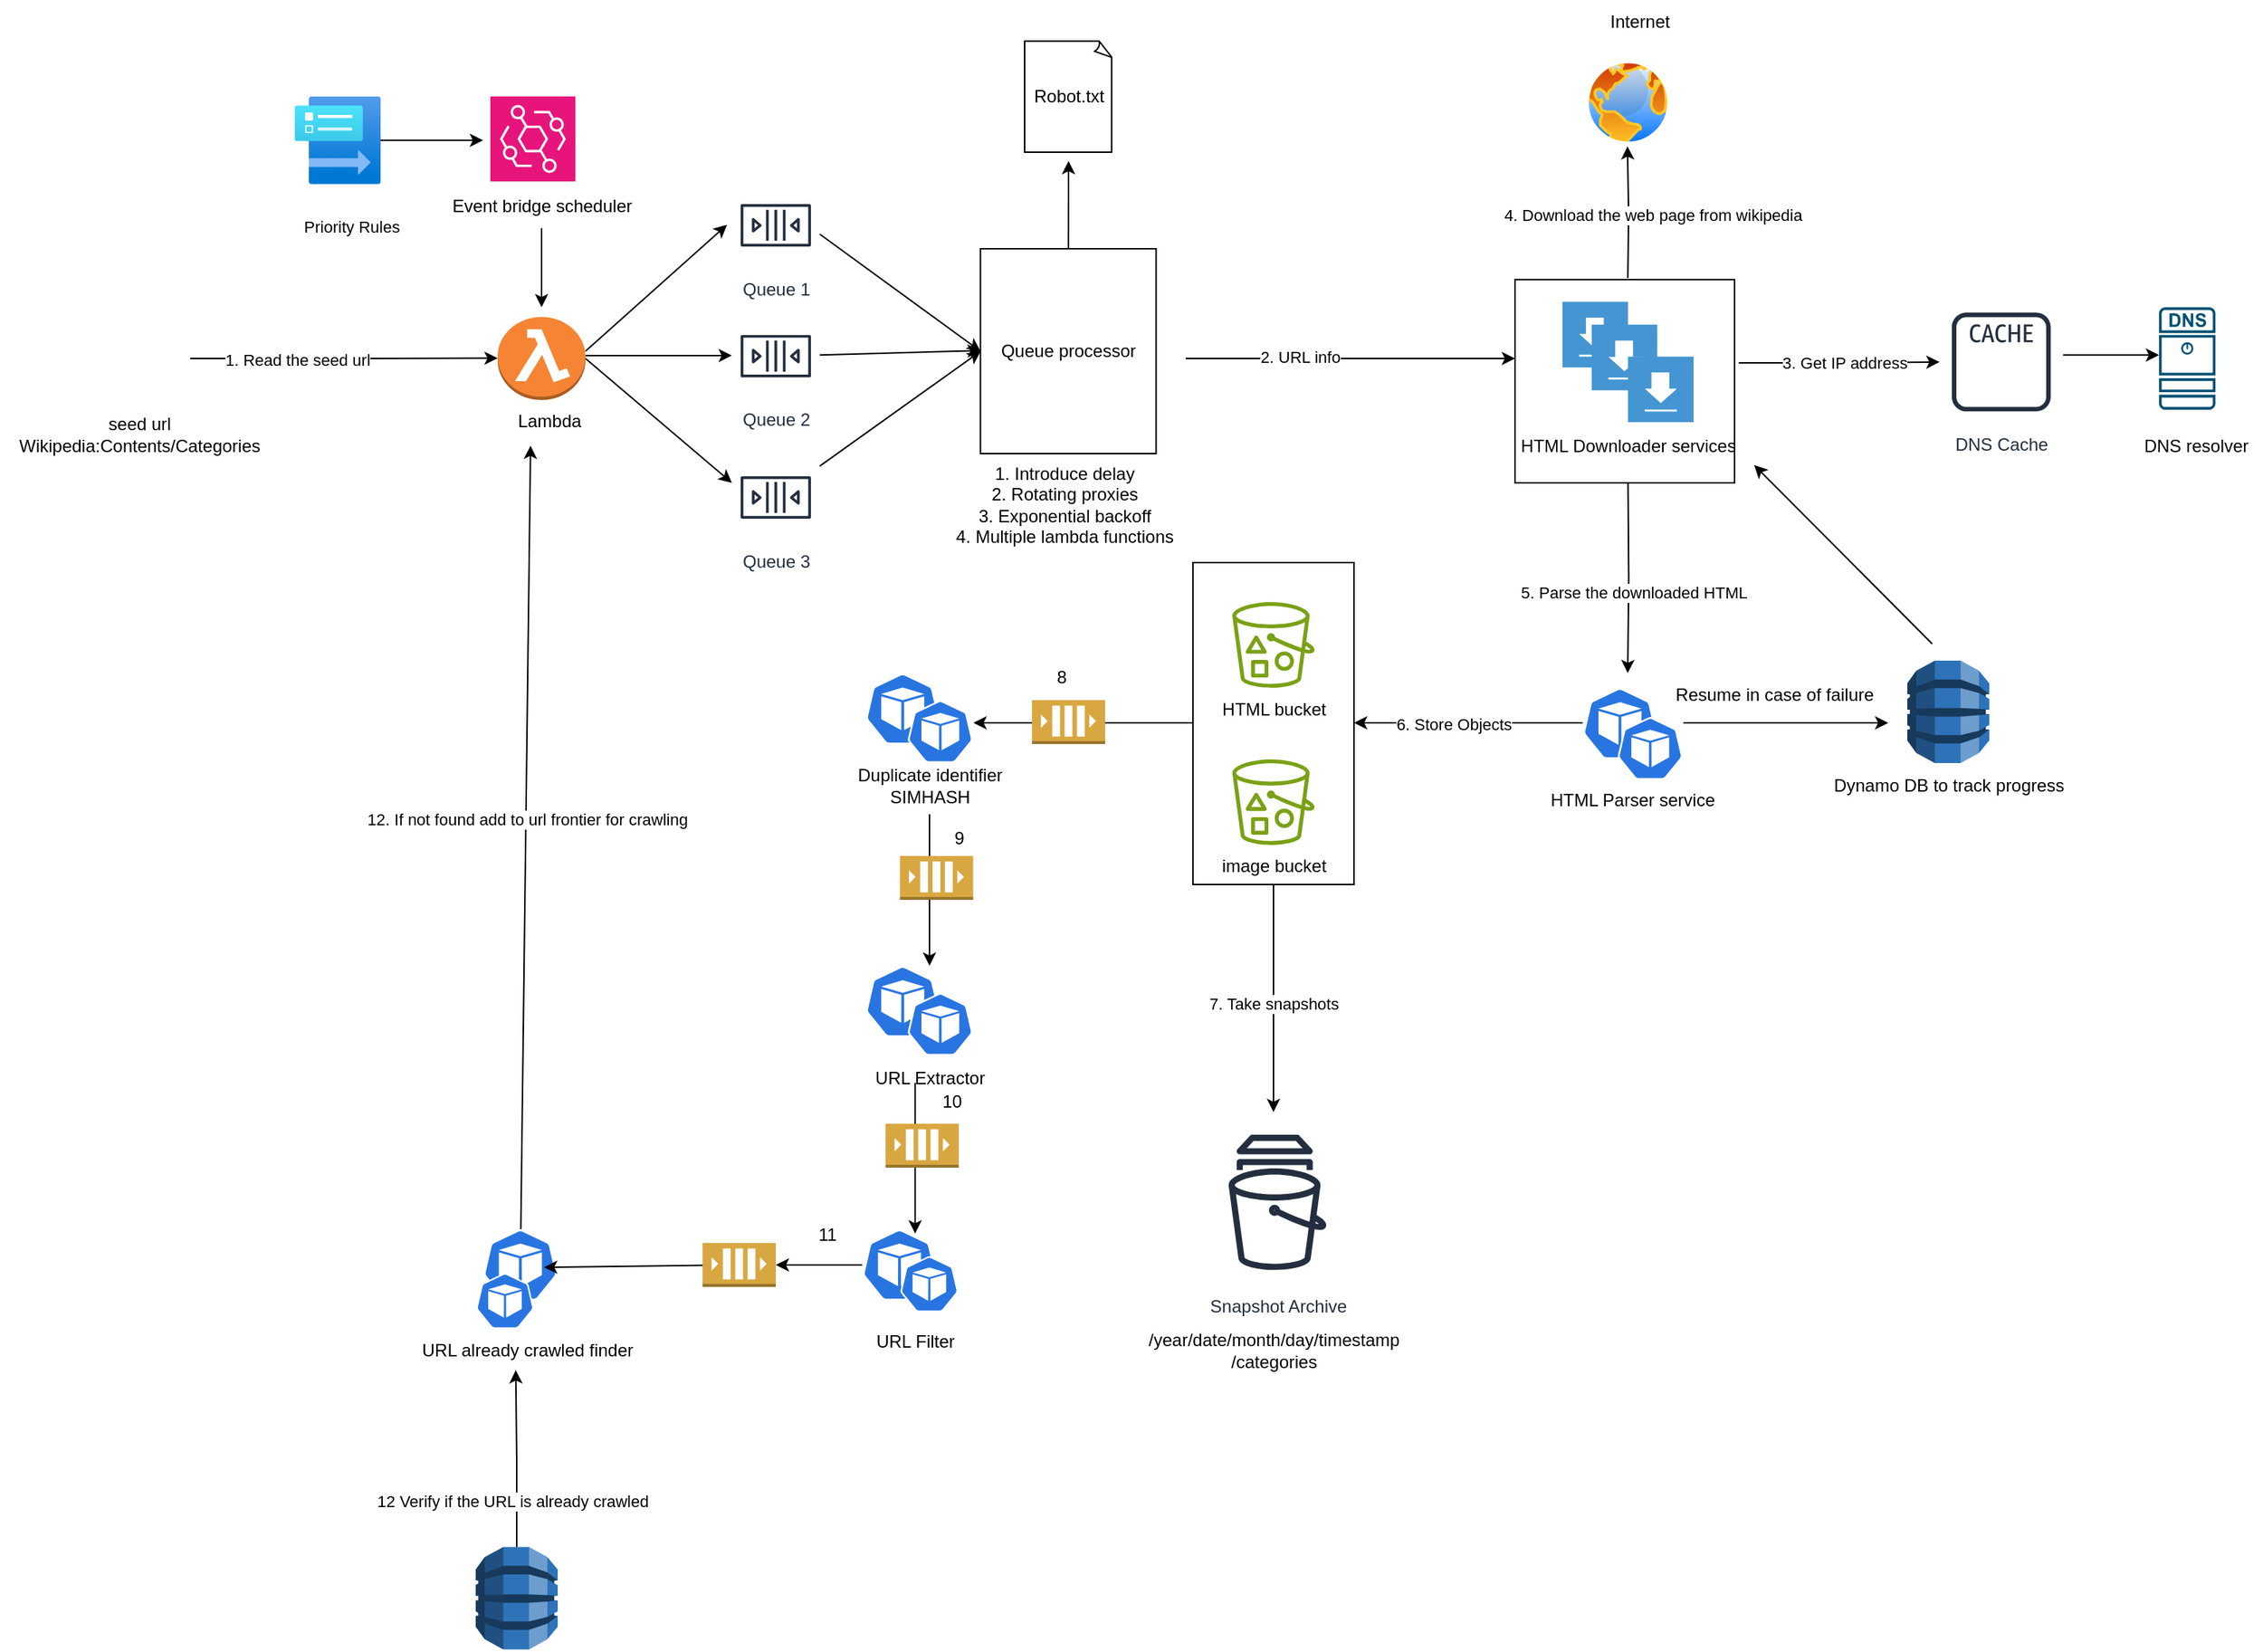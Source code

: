 <mxfile version="24.6.1" type="github">
  <diagram name="Page-1" id="T6FG5JUvPaCqkUUWs33g">
    <mxGraphModel dx="2555" dy="2103" grid="1" gridSize="10" guides="1" tooltips="1" connect="1" arrows="1" fold="1" page="1" pageScale="1" pageWidth="827" pageHeight="1169" math="0" shadow="0">
      <root>
        <mxCell id="0" />
        <mxCell id="1" parent="0" />
        <mxCell id="AsswK9h2NQhdAezXCvUA-1" style="edgeStyle=orthogonalEdgeStyle;rounded=0;orthogonalLoop=1;jettySize=auto;html=1;exitX=1;exitY=0.5;exitDx=0;exitDy=0;entryX=-0.042;entryY=0.4;entryDx=0;entryDy=0;entryPerimeter=0;" edge="1" parent="1" source="u7bU3b1OENKQPTIL70ho-2">
          <mxGeometry relative="1" as="geometry">
            <mxPoint x="130.0" y="234.8" as="targetPoint" />
          </mxGeometry>
        </mxCell>
        <mxCell id="AsswK9h2NQhdAezXCvUA-8" value="1. Read the seed url" style="edgeLabel;html=1;align=center;verticalAlign=middle;resizable=0;points=[];" vertex="1" connectable="0" parent="AsswK9h2NQhdAezXCvUA-1">
          <mxGeometry x="-0.158" relative="1" as="geometry">
            <mxPoint x="-16" y="1" as="offset" />
          </mxGeometry>
        </mxCell>
        <mxCell id="u7bU3b1OENKQPTIL70ho-2" value="" style="shape=image;html=1;verticalAlign=top;verticalLabelPosition=bottom;labelBackgroundColor=#ffffff;imageAspect=0;aspect=fixed;image=https://cdn1.iconfinder.com/data/icons/KDE_Crystal_Diamond_2.5_Classical_Mod/128x128/mimetypes/html.png" parent="1" vertex="1">
          <mxGeometry x="-150" y="200" width="70" height="70" as="geometry" />
        </mxCell>
        <mxCell id="u7bU3b1OENKQPTIL70ho-3" value="seed url&lt;div&gt;&lt;span style=&quot;background-color: initial;&quot;&gt;Wikipedia:Contents/Categories&lt;/span&gt;&lt;/div&gt;" style="text;html=1;align=center;verticalAlign=middle;resizable=0;points=[];autosize=1;strokeColor=none;fillColor=none;" parent="1" vertex="1">
          <mxGeometry x="-210" y="267" width="190" height="40" as="geometry" />
        </mxCell>
        <mxCell id="AsswK9h2NQhdAezXCvUA-2" style="edgeStyle=orthogonalEdgeStyle;rounded=0;orthogonalLoop=1;jettySize=auto;html=1;" edge="1" parent="1">
          <mxGeometry relative="1" as="geometry">
            <mxPoint x="825" y="235" as="targetPoint" />
            <mxPoint x="600" y="235" as="sourcePoint" />
          </mxGeometry>
        </mxCell>
        <mxCell id="AsswK9h2NQhdAezXCvUA-9" value="2. URL info" style="edgeLabel;html=1;align=center;verticalAlign=middle;resizable=0;points=[];" vertex="1" connectable="0" parent="AsswK9h2NQhdAezXCvUA-2">
          <mxGeometry x="-0.309" y="1" relative="1" as="geometry">
            <mxPoint as="offset" />
          </mxGeometry>
        </mxCell>
        <mxCell id="AsswK9h2NQhdAezXCvUA-7" style="edgeStyle=orthogonalEdgeStyle;rounded=0;orthogonalLoop=1;jettySize=auto;html=1;" edge="1" parent="1">
          <mxGeometry relative="1" as="geometry">
            <mxPoint x="901.83" y="90" as="targetPoint" />
            <mxPoint x="902.09" y="180" as="sourcePoint" />
          </mxGeometry>
        </mxCell>
        <mxCell id="AsswK9h2NQhdAezXCvUA-15" value="4. Download the web page from wikipedia" style="edgeLabel;html=1;align=center;verticalAlign=middle;resizable=0;points=[];" vertex="1" connectable="0" parent="AsswK9h2NQhdAezXCvUA-7">
          <mxGeometry x="-0.042" y="1" relative="1" as="geometry">
            <mxPoint x="17" as="offset" />
          </mxGeometry>
        </mxCell>
        <mxCell id="u7bU3b1OENKQPTIL70ho-10" value="" style="shadow=0;dashed=0;html=1;strokeColor=none;fillColor=#4495D1;labelPosition=center;verticalLabelPosition=bottom;verticalAlign=top;align=center;outlineConnect=0;shape=mxgraph.veeam.2d.download;" parent="1" vertex="1">
          <mxGeometry x="857.4" y="196.3" width="44.8" height="44.8" as="geometry" />
        </mxCell>
        <mxCell id="u7bU3b1OENKQPTIL70ho-13" value="" style="shadow=0;dashed=0;html=1;strokeColor=none;fillColor=#4495D1;labelPosition=center;verticalLabelPosition=bottom;verticalAlign=top;align=center;outlineConnect=0;shape=mxgraph.veeam.2d.download;" parent="1" vertex="1">
          <mxGeometry x="877.4" y="211.9" width="44.8" height="44.8" as="geometry" />
        </mxCell>
        <mxCell id="u7bU3b1OENKQPTIL70ho-14" value="" style="shadow=0;dashed=0;html=1;strokeColor=none;fillColor=#4495D1;labelPosition=center;verticalLabelPosition=bottom;verticalAlign=top;align=center;outlineConnect=0;shape=mxgraph.veeam.2d.download;" parent="1" vertex="1">
          <mxGeometry x="902.2" y="233.7" width="44.8" height="44.8" as="geometry" />
        </mxCell>
        <mxCell id="u7bU3b1OENKQPTIL70ho-15" value="" style="image;aspect=fixed;perimeter=ellipsePerimeter;html=1;align=center;shadow=0;dashed=0;spacingTop=3;image=img/lib/active_directory/internet_globe.svg;" parent="1" vertex="1">
          <mxGeometry x="872.2" y="30" width="60" height="60" as="geometry" />
        </mxCell>
        <mxCell id="u7bU3b1OENKQPTIL70ho-16" value="Internet" style="text;html=1;align=center;verticalAlign=middle;resizable=0;points=[];autosize=1;strokeColor=none;fillColor=none;" parent="1" vertex="1">
          <mxGeometry x="879.8" y="-10" width="60" height="30" as="geometry" />
        </mxCell>
        <mxCell id="AsswK9h2NQhdAezXCvUA-26" style="edgeStyle=orthogonalEdgeStyle;rounded=0;orthogonalLoop=1;jettySize=auto;html=1;" edge="1" parent="1">
          <mxGeometry relative="1" as="geometry">
            <mxPoint x="902" y="450" as="targetPoint" />
            <mxPoint x="902.2" y="320.0" as="sourcePoint" />
          </mxGeometry>
        </mxCell>
        <mxCell id="AsswK9h2NQhdAezXCvUA-27" value="5. Parse the downloaded HTML" style="edgeLabel;html=1;align=center;verticalAlign=middle;resizable=0;points=[];" vertex="1" connectable="0" parent="AsswK9h2NQhdAezXCvUA-26">
          <mxGeometry x="0.03" relative="1" as="geometry">
            <mxPoint x="3" y="8" as="offset" />
          </mxGeometry>
        </mxCell>
        <mxCell id="u7bU3b1OENKQPTIL70ho-17" value="HTML Downloader services" style="text;html=1;align=center;verticalAlign=middle;resizable=0;points=[];autosize=1;strokeColor=none;fillColor=none;" parent="1" vertex="1">
          <mxGeometry x="817.2" y="279.6" width="170" height="30" as="geometry" />
        </mxCell>
        <mxCell id="u7bU3b1OENKQPTIL70ho-19" value="DNS resolver" style="text;html=1;align=center;verticalAlign=middle;resizable=0;points=[];autosize=1;strokeColor=none;fillColor=none;" parent="1" vertex="1">
          <mxGeometry x="1245" y="279.6" width="90" height="30" as="geometry" />
        </mxCell>
        <mxCell id="AsswK9h2NQhdAezXCvUA-12" value="" style="rounded=0;orthogonalLoop=1;jettySize=auto;html=1;" edge="1" parent="1">
          <mxGeometry relative="1" as="geometry">
            <mxPoint x="1185" y="232.6" as="sourcePoint" />
            <mxPoint x="1265" y="232.629" as="targetPoint" />
          </mxGeometry>
        </mxCell>
        <mxCell id="AsswK9h2NQhdAezXCvUA-3" value="" style="sketch=0;points=[[0.015,0.015,0],[0.985,0.015,0],[0.985,0.985,0],[0.015,0.985,0],[0.25,0,0],[0.5,0,0],[0.75,0,0],[1,0.25,0],[1,0.5,0],[1,0.75,0],[0.75,1,0],[0.5,1,0],[0.25,1,0],[0,0.75,0],[0,0.5,0],[0,0.25,0]];verticalLabelPosition=bottom;html=1;verticalAlign=top;aspect=fixed;align=center;pointerEvents=1;shape=mxgraph.cisco19.dns_server;fillColor=#005073;strokeColor=none;" vertex="1" parent="1">
          <mxGeometry x="1265" y="200" width="38.5" height="70" as="geometry" />
        </mxCell>
        <mxCell id="AsswK9h2NQhdAezXCvUA-4" value="DNS Cache" style="sketch=0;outlineConnect=0;fontColor=#232F3E;gradientColor=none;strokeColor=#232F3E;fillColor=#ffffff;dashed=0;verticalLabelPosition=bottom;verticalAlign=top;align=center;html=1;fontSize=12;fontStyle=0;aspect=fixed;shape=mxgraph.aws4.resourceIcon;resIcon=mxgraph.aws4.cache_node;" vertex="1" parent="1">
          <mxGeometry x="1115" y="195.2" width="84.4" height="84.4" as="geometry" />
        </mxCell>
        <mxCell id="AsswK9h2NQhdAezXCvUA-11" style="edgeStyle=orthogonalEdgeStyle;rounded=0;orthogonalLoop=1;jettySize=auto;html=1;exitX=1.019;exitY=0.41;exitDx=0;exitDy=0;exitPerimeter=0;" edge="1" parent="1" source="AsswK9h2NQhdAezXCvUA-28" target="AsswK9h2NQhdAezXCvUA-4">
          <mxGeometry relative="1" as="geometry">
            <mxPoint x="985" y="237" as="sourcePoint" />
            <mxPoint x="1085" y="237" as="targetPoint" />
          </mxGeometry>
        </mxCell>
        <mxCell id="AsswK9h2NQhdAezXCvUA-24" value="3. Get IP address" style="edgeLabel;html=1;align=center;verticalAlign=middle;resizable=0;points=[];" vertex="1" connectable="0" parent="AsswK9h2NQhdAezXCvUA-11">
          <mxGeometry x="-0.294" y="-1" relative="1" as="geometry">
            <mxPoint x="23" y="-1" as="offset" />
          </mxGeometry>
        </mxCell>
        <mxCell id="AsswK9h2NQhdAezXCvUA-38" style="edgeStyle=orthogonalEdgeStyle;rounded=0;orthogonalLoop=1;jettySize=auto;html=1;" edge="1" parent="1" source="AsswK9h2NQhdAezXCvUA-16">
          <mxGeometry relative="1" as="geometry">
            <mxPoint x="715" y="484" as="targetPoint" />
          </mxGeometry>
        </mxCell>
        <mxCell id="AsswK9h2NQhdAezXCvUA-39" value="6. Store Objects" style="edgeLabel;html=1;align=center;verticalAlign=middle;resizable=0;points=[];" vertex="1" connectable="0" parent="AsswK9h2NQhdAezXCvUA-38">
          <mxGeometry x="0.131" y="1" relative="1" as="geometry">
            <mxPoint as="offset" />
          </mxGeometry>
        </mxCell>
        <mxCell id="AsswK9h2NQhdAezXCvUA-16" value="" style="aspect=fixed;sketch=0;html=1;dashed=0;whitespace=wrap;verticalLabelPosition=bottom;verticalAlign=top;fillColor=#2875E2;strokeColor=#ffffff;points=[[0.005,0.63,0],[0.1,0.2,0],[0.9,0.2,0],[0.5,0,0],[0.995,0.63,0],[0.72,0.99,0],[0.5,1,0],[0.28,0.99,0]];shape=mxgraph.kubernetes.icon2;prIcon=pod" vertex="1" parent="1">
          <mxGeometry x="871.2" y="460" width="51" height="48.96" as="geometry" />
        </mxCell>
        <mxCell id="AsswK9h2NQhdAezXCvUA-17" value="HTML Parser service" style="text;html=1;align=center;verticalAlign=middle;resizable=0;points=[];autosize=1;strokeColor=none;fillColor=none;" vertex="1" parent="1">
          <mxGeometry x="835.0" y="521.51" width="140" height="30" as="geometry" />
        </mxCell>
        <mxCell id="AsswK9h2NQhdAezXCvUA-23" value="" style="aspect=fixed;sketch=0;html=1;dashed=0;whitespace=wrap;verticalLabelPosition=bottom;verticalAlign=top;fillColor=#2875E2;strokeColor=#ffffff;points=[[0.005,0.63,0],[0.1,0.2,0],[0.9,0.2,0],[0.5,0,0],[0.995,0.63,0],[0.72,0.99,0],[0.5,1,0],[0.28,0.99,0]];shape=mxgraph.kubernetes.icon2;prIcon=pod" vertex="1" parent="1">
          <mxGeometry x="895" y="480" width="44.8" height="43.01" as="geometry" />
        </mxCell>
        <mxCell id="AsswK9h2NQhdAezXCvUA-28" value="" style="whiteSpace=wrap;html=1;fillColor=none;" vertex="1" parent="1">
          <mxGeometry x="825" y="181.1" width="150" height="138.9" as="geometry" />
        </mxCell>
        <mxCell id="AsswK9h2NQhdAezXCvUA-36" value="" style="sketch=0;outlineConnect=0;fontColor=#232F3E;gradientColor=none;fillColor=#7AA116;strokeColor=none;dashed=0;verticalLabelPosition=bottom;verticalAlign=top;align=center;html=1;fontSize=12;fontStyle=0;aspect=fixed;pointerEvents=1;shape=mxgraph.aws4.bucket_with_objects;" vertex="1" parent="1">
          <mxGeometry x="631.88" y="401.51" width="56.24" height="58.49" as="geometry" />
        </mxCell>
        <mxCell id="AsswK9h2NQhdAezXCvUA-37" value="HTML bucket" style="text;html=1;align=center;verticalAlign=middle;resizable=0;points=[];autosize=1;strokeColor=none;fillColor=none;" vertex="1" parent="1">
          <mxGeometry x="615" y="460" width="90" height="30" as="geometry" />
        </mxCell>
        <mxCell id="AsswK9h2NQhdAezXCvUA-40" value="" style="sketch=0;outlineConnect=0;fontColor=#232F3E;gradientColor=none;fillColor=#7AA116;strokeColor=none;dashed=0;verticalLabelPosition=bottom;verticalAlign=top;align=center;html=1;fontSize=12;fontStyle=0;aspect=fixed;pointerEvents=1;shape=mxgraph.aws4.bucket_with_objects;" vertex="1" parent="1">
          <mxGeometry x="631.88" y="508.96" width="56.24" height="58.49" as="geometry" />
        </mxCell>
        <mxCell id="AsswK9h2NQhdAezXCvUA-41" value="image bucket" style="text;html=1;align=center;verticalAlign=middle;resizable=0;points=[];autosize=1;strokeColor=none;fillColor=none;" vertex="1" parent="1">
          <mxGeometry x="615" y="567.45" width="90" height="30" as="geometry" />
        </mxCell>
        <mxCell id="AsswK9h2NQhdAezXCvUA-47" style="edgeStyle=orthogonalEdgeStyle;rounded=0;orthogonalLoop=1;jettySize=auto;html=1;" edge="1" parent="1" source="AsswK9h2NQhdAezXCvUA-42">
          <mxGeometry relative="1" as="geometry">
            <mxPoint x="455" y="484" as="targetPoint" />
          </mxGeometry>
        </mxCell>
        <mxCell id="AsswK9h2NQhdAezXCvUA-113" style="edgeStyle=none;rounded=0;orthogonalLoop=1;jettySize=auto;html=1;" edge="1" parent="1" source="AsswK9h2NQhdAezXCvUA-42">
          <mxGeometry relative="1" as="geometry">
            <mxPoint x="660" y="750" as="targetPoint" />
          </mxGeometry>
        </mxCell>
        <mxCell id="AsswK9h2NQhdAezXCvUA-114" value="7. Take snapshots" style="edgeLabel;html=1;align=center;verticalAlign=middle;resizable=0;points=[];" vertex="1" connectable="0" parent="AsswK9h2NQhdAezXCvUA-113">
          <mxGeometry x="0.051" relative="1" as="geometry">
            <mxPoint as="offset" />
          </mxGeometry>
        </mxCell>
        <mxCell id="AsswK9h2NQhdAezXCvUA-42" value="" style="whiteSpace=wrap;html=1;fillColor=none;" vertex="1" parent="1">
          <mxGeometry x="605" y="374.48" width="110" height="220" as="geometry" />
        </mxCell>
        <mxCell id="AsswK9h2NQhdAezXCvUA-43" value="" style="aspect=fixed;sketch=0;html=1;dashed=0;whitespace=wrap;verticalLabelPosition=bottom;verticalAlign=top;fillColor=#2875E2;strokeColor=#ffffff;points=[[0.005,0.63,0],[0.1,0.2,0],[0.9,0.2,0],[0.5,0,0],[0.995,0.63,0],[0.72,0.99,0],[0.5,1,0],[0.28,0.99,0]];shape=mxgraph.kubernetes.icon2;prIcon=pod" vertex="1" parent="1">
          <mxGeometry x="381.2" y="450" width="51" height="48.96" as="geometry" />
        </mxCell>
        <mxCell id="AsswK9h2NQhdAezXCvUA-52" style="edgeStyle=orthogonalEdgeStyle;rounded=0;orthogonalLoop=1;jettySize=auto;html=1;" edge="1" parent="1" source="AsswK9h2NQhdAezXCvUA-44">
          <mxGeometry relative="1" as="geometry">
            <mxPoint x="425" y="650" as="targetPoint" />
          </mxGeometry>
        </mxCell>
        <mxCell id="AsswK9h2NQhdAezXCvUA-44" value="Duplicate identifier&lt;div&gt;SIMHASH&lt;/div&gt;" style="text;html=1;align=center;verticalAlign=middle;resizable=0;points=[];autosize=1;strokeColor=none;fillColor=none;" vertex="1" parent="1">
          <mxGeometry x="365.0" y="506.51" width="120" height="40" as="geometry" />
        </mxCell>
        <mxCell id="AsswK9h2NQhdAezXCvUA-45" value="" style="aspect=fixed;sketch=0;html=1;dashed=0;whitespace=wrap;verticalLabelPosition=bottom;verticalAlign=top;fillColor=#2875E2;strokeColor=#ffffff;points=[[0.005,0.63,0],[0.1,0.2,0],[0.9,0.2,0],[0.5,0,0],[0.995,0.63,0],[0.72,0.99,0],[0.5,1,0],[0.28,0.99,0]];shape=mxgraph.kubernetes.icon2;prIcon=pod" vertex="1" parent="1">
          <mxGeometry x="410" y="468.5" width="44.8" height="43.01" as="geometry" />
        </mxCell>
        <mxCell id="AsswK9h2NQhdAezXCvUA-49" value="" style="outlineConnect=0;dashed=0;verticalLabelPosition=bottom;verticalAlign=top;align=center;html=1;shape=mxgraph.aws3.queue;fillColor=#D9A741;gradientColor=none;" vertex="1" parent="1">
          <mxGeometry x="495" y="468.5" width="50" height="30" as="geometry" />
        </mxCell>
        <mxCell id="AsswK9h2NQhdAezXCvUA-51" value="8" style="text;html=1;align=center;verticalAlign=middle;resizable=0;points=[];autosize=1;strokeColor=none;fillColor=none;" vertex="1" parent="1">
          <mxGeometry x="500" y="438" width="30" height="30" as="geometry" />
        </mxCell>
        <mxCell id="AsswK9h2NQhdAezXCvUA-53" value="" style="outlineConnect=0;dashed=0;verticalLabelPosition=bottom;verticalAlign=top;align=center;html=1;shape=mxgraph.aws3.queue;fillColor=#D9A741;gradientColor=none;" vertex="1" parent="1">
          <mxGeometry x="404.8" y="575" width="50" height="30" as="geometry" />
        </mxCell>
        <mxCell id="AsswK9h2NQhdAezXCvUA-54" value="9" style="text;html=1;align=center;verticalAlign=middle;resizable=0;points=[];autosize=1;strokeColor=none;fillColor=none;" vertex="1" parent="1">
          <mxGeometry x="430" y="548" width="30" height="30" as="geometry" />
        </mxCell>
        <mxCell id="AsswK9h2NQhdAezXCvUA-55" value="" style="aspect=fixed;sketch=0;html=1;dashed=0;whitespace=wrap;verticalLabelPosition=bottom;verticalAlign=top;fillColor=#2875E2;strokeColor=#ffffff;points=[[0.005,0.63,0],[0.1,0.2,0],[0.9,0.2,0],[0.5,0,0],[0.995,0.63,0],[0.72,0.99,0],[0.5,1,0],[0.28,0.99,0]];shape=mxgraph.kubernetes.icon2;prIcon=pod" vertex="1" parent="1">
          <mxGeometry x="381.2" y="650" width="51" height="48.96" as="geometry" />
        </mxCell>
        <mxCell id="AsswK9h2NQhdAezXCvUA-56" value="URL Extractor" style="text;html=1;align=center;verticalAlign=middle;resizable=0;points=[];autosize=1;strokeColor=none;fillColor=none;" vertex="1" parent="1">
          <mxGeometry x="375.0" y="711.51" width="100" height="30" as="geometry" />
        </mxCell>
        <mxCell id="AsswK9h2NQhdAezXCvUA-57" value="" style="aspect=fixed;sketch=0;html=1;dashed=0;whitespace=wrap;verticalLabelPosition=bottom;verticalAlign=top;fillColor=#2875E2;strokeColor=#ffffff;points=[[0.005,0.63,0],[0.1,0.2,0],[0.9,0.2,0],[0.5,0,0],[0.995,0.63,0],[0.72,0.99,0],[0.5,1,0],[0.28,0.99,0]];shape=mxgraph.kubernetes.icon2;prIcon=pod" vertex="1" parent="1">
          <mxGeometry x="410" y="668.5" width="44.8" height="43.01" as="geometry" />
        </mxCell>
        <mxCell id="AsswK9h2NQhdAezXCvUA-58" value="" style="aspect=fixed;sketch=0;html=1;dashed=0;whitespace=wrap;verticalLabelPosition=bottom;verticalAlign=top;fillColor=#2875E2;strokeColor=#ffffff;points=[[0.005,0.63,0],[0.1,0.2,0],[0.9,0.2,0],[0.5,0,0],[0.995,0.63,0],[0.72,0.99,0],[0.5,1,0],[0.28,0.99,0]];shape=mxgraph.kubernetes.icon2;prIcon=pod" vertex="1" parent="1">
          <mxGeometry x="379.0" y="830" width="51" height="48.96" as="geometry" />
        </mxCell>
        <mxCell id="AsswK9h2NQhdAezXCvUA-59" value="URL Filter" style="text;html=1;align=center;verticalAlign=middle;resizable=0;points=[];autosize=1;strokeColor=none;fillColor=none;" vertex="1" parent="1">
          <mxGeometry x="375.0" y="891.51" width="80" height="30" as="geometry" />
        </mxCell>
        <mxCell id="AsswK9h2NQhdAezXCvUA-60" value="" style="aspect=fixed;sketch=0;html=1;dashed=0;whitespace=wrap;verticalLabelPosition=bottom;verticalAlign=top;fillColor=#2875E2;strokeColor=#ffffff;points=[[0.005,0.63,0],[0.1,0.2,0],[0.9,0.2,0],[0.5,0,0],[0.995,0.63,0],[0.72,0.99,0],[0.5,1,0],[0.28,0.99,0]];shape=mxgraph.kubernetes.icon2;prIcon=pod" vertex="1" parent="1">
          <mxGeometry x="405" y="848.5" width="39.8" height="38.21" as="geometry" />
        </mxCell>
        <mxCell id="AsswK9h2NQhdAezXCvUA-61" style="edgeStyle=orthogonalEdgeStyle;rounded=0;orthogonalLoop=1;jettySize=auto;html=1;" edge="1" parent="1">
          <mxGeometry relative="1" as="geometry">
            <mxPoint x="415.2" y="833" as="targetPoint" />
            <mxPoint x="415.2" y="730" as="sourcePoint" />
          </mxGeometry>
        </mxCell>
        <mxCell id="AsswK9h2NQhdAezXCvUA-62" value="" style="outlineConnect=0;dashed=0;verticalLabelPosition=bottom;verticalAlign=top;align=center;html=1;shape=mxgraph.aws3.queue;fillColor=#D9A741;gradientColor=none;" vertex="1" parent="1">
          <mxGeometry x="395" y="758" width="50" height="30" as="geometry" />
        </mxCell>
        <mxCell id="AsswK9h2NQhdAezXCvUA-63" value="10" style="text;html=1;align=center;verticalAlign=middle;resizable=0;points=[];autosize=1;strokeColor=none;fillColor=none;" vertex="1" parent="1">
          <mxGeometry x="419.8" y="728" width="40" height="30" as="geometry" />
        </mxCell>
        <mxCell id="AsswK9h2NQhdAezXCvUA-67" value="" style="aspect=fixed;sketch=0;html=1;dashed=0;whitespace=wrap;verticalLabelPosition=bottom;verticalAlign=top;fillColor=#2875E2;strokeColor=#ffffff;points=[[0.005,0.63,0],[0.1,0.2,0],[0.9,0.2,0],[0.5,0,0],[0.995,0.63,0],[0.72,0.99,0],[0.5,1,0],[0.28,0.99,0]];shape=mxgraph.kubernetes.icon2;prIcon=pod" vertex="1" parent="1">
          <mxGeometry x="120.0" y="830" width="51" height="48.96" as="geometry" />
        </mxCell>
        <mxCell id="AsswK9h2NQhdAezXCvUA-68" value="URL already crawled finder" style="text;html=1;align=center;verticalAlign=middle;resizable=0;points=[];autosize=1;strokeColor=none;fillColor=none;" vertex="1" parent="1">
          <mxGeometry x="65.0" y="898.21" width="170" height="30" as="geometry" />
        </mxCell>
        <mxCell id="AsswK9h2NQhdAezXCvUA-69" value="" style="aspect=fixed;sketch=0;html=1;dashed=0;whitespace=wrap;verticalLabelPosition=bottom;verticalAlign=top;fillColor=#2875E2;strokeColor=#ffffff;points=[[0.005,0.63,0],[0.1,0.2,0],[0.9,0.2,0],[0.5,0,0],[0.995,0.63,0],[0.72,0.99,0],[0.5,1,0],[0.28,0.99,0]];shape=mxgraph.kubernetes.icon2;prIcon=pod" vertex="1" parent="1">
          <mxGeometry x="115.1" y="860" width="39.8" height="38.21" as="geometry" />
        </mxCell>
        <mxCell id="AsswK9h2NQhdAezXCvUA-73" value="" style="outlineConnect=0;dashed=0;verticalLabelPosition=bottom;verticalAlign=top;align=center;html=1;shape=mxgraph.aws3.dynamo_db;fillColor=#2E73B8;gradientColor=none;" vertex="1" parent="1">
          <mxGeometry x="115" y="1047.22" width="56" height="70" as="geometry" />
        </mxCell>
        <mxCell id="AsswK9h2NQhdAezXCvUA-74" style="edgeStyle=orthogonalEdgeStyle;rounded=0;orthogonalLoop=1;jettySize=auto;html=1;entryX=0.455;entryY=0.94;entryDx=0;entryDy=0;entryPerimeter=0;" edge="1" parent="1" source="AsswK9h2NQhdAezXCvUA-73" target="AsswK9h2NQhdAezXCvUA-68">
          <mxGeometry relative="1" as="geometry">
            <Array as="points" />
          </mxGeometry>
        </mxCell>
        <mxCell id="AsswK9h2NQhdAezXCvUA-117" value="12 Verify if the URL is already crawled" style="edgeLabel;html=1;align=center;verticalAlign=middle;resizable=0;points=[];" vertex="1" connectable="0" parent="AsswK9h2NQhdAezXCvUA-74">
          <mxGeometry x="-0.478" y="3" relative="1" as="geometry">
            <mxPoint as="offset" />
          </mxGeometry>
        </mxCell>
        <mxCell id="AsswK9h2NQhdAezXCvUA-122" style="edgeStyle=none;rounded=0;orthogonalLoop=1;jettySize=auto;html=1;" edge="1" parent="1" source="AsswK9h2NQhdAezXCvUA-85">
          <mxGeometry relative="1" as="geometry">
            <mxPoint x="120" y="85.9" as="targetPoint" />
          </mxGeometry>
        </mxCell>
        <mxCell id="AsswK9h2NQhdAezXCvUA-85" value="" style="image;aspect=fixed;html=1;points=[];align=center;fontSize=12;image=img/lib/azure2/other/Data_Collection_Rules.svg;" vertex="1" parent="1">
          <mxGeometry x="-8.76" y="55.9" width="58.76" height="60" as="geometry" />
        </mxCell>
        <mxCell id="AsswK9h2NQhdAezXCvUA-97" value="" style="sketch=0;points=[[0,0,0],[0.25,0,0],[0.5,0,0],[0.75,0,0],[1,0,0],[0,1,0],[0.25,1,0],[0.5,1,0],[0.75,1,0],[1,1,0],[0,0.25,0],[0,0.5,0],[0,0.75,0],[1,0.25,0],[1,0.5,0],[1,0.75,0]];outlineConnect=0;fontColor=#232F3E;fillColor=#E7157B;strokeColor=#ffffff;dashed=0;verticalLabelPosition=bottom;verticalAlign=top;align=center;html=1;fontSize=12;fontStyle=0;aspect=fixed;shape=mxgraph.aws4.resourceIcon;resIcon=mxgraph.aws4.eventbridge;" vertex="1" parent="1">
          <mxGeometry x="125" y="55.9" width="58.1" height="58.1" as="geometry" />
        </mxCell>
        <mxCell id="AsswK9h2NQhdAezXCvUA-123" style="edgeStyle=none;rounded=0;orthogonalLoop=1;jettySize=auto;html=1;" edge="1" parent="1" source="AsswK9h2NQhdAezXCvUA-98">
          <mxGeometry relative="1" as="geometry">
            <mxPoint x="160" y="200" as="targetPoint" />
          </mxGeometry>
        </mxCell>
        <mxCell id="AsswK9h2NQhdAezXCvUA-98" value="Event bridge scheduler" style="text;html=1;align=center;verticalAlign=middle;resizable=0;points=[];autosize=1;strokeColor=none;fillColor=none;" vertex="1" parent="1">
          <mxGeometry x="85.0" y="115.9" width="150" height="30" as="geometry" />
        </mxCell>
        <mxCell id="AsswK9h2NQhdAezXCvUA-99" value="" style="outlineConnect=0;dashed=0;verticalLabelPosition=bottom;verticalAlign=top;align=center;html=1;shape=mxgraph.aws3.lambda_function;fillColor=#F58534;gradientColor=none;" vertex="1" parent="1">
          <mxGeometry x="130" y="206.6" width="60" height="56.8" as="geometry" />
        </mxCell>
        <mxCell id="AsswK9h2NQhdAezXCvUA-110" value="Snapshot Archive" style="sketch=0;outlineConnect=0;fontColor=#232F3E;gradientColor=none;strokeColor=#232F3E;fillColor=#ffffff;dashed=0;verticalLabelPosition=bottom;verticalAlign=top;align=center;html=1;fontSize=12;fontStyle=0;aspect=fixed;shape=mxgraph.aws4.resourceIcon;resIcon=mxgraph.aws4.snapshot;" vertex="1" parent="1">
          <mxGeometry x="605" y="753.98" width="115.5" height="115.5" as="geometry" />
        </mxCell>
        <mxCell id="AsswK9h2NQhdAezXCvUA-71" value="" style="outlineConnect=0;dashed=0;verticalLabelPosition=bottom;verticalAlign=top;align=center;html=1;shape=mxgraph.aws3.queue;fillColor=#D9A741;gradientColor=none;" vertex="1" parent="1">
          <mxGeometry x="270" y="839.48" width="50" height="30" as="geometry" />
        </mxCell>
        <mxCell id="AsswK9h2NQhdAezXCvUA-120" value="Lambda" style="text;html=1;align=center;verticalAlign=middle;resizable=0;points=[];autosize=1;strokeColor=none;fillColor=none;" vertex="1" parent="1">
          <mxGeometry x="130" y="263.4" width="70" height="30" as="geometry" />
        </mxCell>
        <mxCell id="AsswK9h2NQhdAezXCvUA-121" value="&lt;span style=&quot;font-size: 11px; background-color: rgb(255, 255, 255);&quot;&gt;Priority Rules&lt;/span&gt;" style="text;html=1;align=center;verticalAlign=middle;resizable=0;points=[];autosize=1;strokeColor=none;fillColor=none;" vertex="1" parent="1">
          <mxGeometry x="-15" y="130" width="90" height="30" as="geometry" />
        </mxCell>
        <mxCell id="AsswK9h2NQhdAezXCvUA-124" value="11" style="text;html=1;align=center;verticalAlign=middle;resizable=0;points=[];autosize=1;strokeColor=none;fillColor=none;" vertex="1" parent="1">
          <mxGeometry x="335" y="818.5" width="40" height="30" as="geometry" />
        </mxCell>
        <mxCell id="AsswK9h2NQhdAezXCvUA-125" value="Queue 1" style="sketch=0;outlineConnect=0;fontColor=#232F3E;gradientColor=none;strokeColor=#232F3E;fillColor=#ffffff;dashed=0;verticalLabelPosition=bottom;verticalAlign=top;align=center;html=1;fontSize=12;fontStyle=0;aspect=fixed;shape=mxgraph.aws4.resourceIcon;resIcon=mxgraph.aws4.queue;" vertex="1" parent="1">
          <mxGeometry x="290" y="114" width="60" height="60" as="geometry" />
        </mxCell>
        <mxCell id="AsswK9h2NQhdAezXCvUA-126" value="Queue 2" style="sketch=0;outlineConnect=0;fontColor=#232F3E;gradientColor=none;strokeColor=#232F3E;fillColor=#ffffff;dashed=0;verticalLabelPosition=bottom;verticalAlign=top;align=center;html=1;fontSize=12;fontStyle=0;aspect=fixed;shape=mxgraph.aws4.resourceIcon;resIcon=mxgraph.aws4.queue;" vertex="1" parent="1">
          <mxGeometry x="290" y="203.4" width="60" height="60" as="geometry" />
        </mxCell>
        <mxCell id="AsswK9h2NQhdAezXCvUA-127" value="Queue 3" style="sketch=0;outlineConnect=0;fontColor=#232F3E;gradientColor=none;strokeColor=#232F3E;fillColor=#ffffff;dashed=0;verticalLabelPosition=bottom;verticalAlign=top;align=center;html=1;fontSize=12;fontStyle=0;aspect=fixed;shape=mxgraph.aws4.resourceIcon;resIcon=mxgraph.aws4.queue;" vertex="1" parent="1">
          <mxGeometry x="290" y="300.0" width="60" height="60" as="geometry" />
        </mxCell>
        <mxCell id="AsswK9h2NQhdAezXCvUA-129" value="" style="edgeStyle=none;orthogonalLoop=1;jettySize=auto;html=1;rounded=0;entryX=0.321;entryY=1.039;entryDx=0;entryDy=0;entryPerimeter=0;" edge="1" parent="1" source="AsswK9h2NQhdAezXCvUA-67" target="AsswK9h2NQhdAezXCvUA-120">
          <mxGeometry width="100" relative="1" as="geometry">
            <mxPoint x="-30" y="730" as="sourcePoint" />
            <mxPoint x="120" y="310" as="targetPoint" />
            <Array as="points" />
          </mxGeometry>
        </mxCell>
        <mxCell id="AsswK9h2NQhdAezXCvUA-130" value="12. If not found add to url frontier for crawling" style="edgeLabel;html=1;align=center;verticalAlign=middle;resizable=0;points=[];" vertex="1" connectable="0" parent="AsswK9h2NQhdAezXCvUA-129">
          <mxGeometry x="0.047" relative="1" as="geometry">
            <mxPoint as="offset" />
          </mxGeometry>
        </mxCell>
        <mxCell id="AsswK9h2NQhdAezXCvUA-131" style="edgeStyle=none;rounded=0;orthogonalLoop=1;jettySize=auto;html=1;entryX=0.817;entryY=0.534;entryDx=0;entryDy=0;entryPerimeter=0;" edge="1" parent="1" source="AsswK9h2NQhdAezXCvUA-71" target="AsswK9h2NQhdAezXCvUA-67">
          <mxGeometry relative="1" as="geometry" />
        </mxCell>
        <mxCell id="AsswK9h2NQhdAezXCvUA-132" style="edgeStyle=none;rounded=0;orthogonalLoop=1;jettySize=auto;html=1;entryX=1;entryY=0.5;entryDx=0;entryDy=0;entryPerimeter=0;" edge="1" parent="1" source="AsswK9h2NQhdAezXCvUA-58" target="AsswK9h2NQhdAezXCvUA-71">
          <mxGeometry relative="1" as="geometry" />
        </mxCell>
        <mxCell id="AsswK9h2NQhdAezXCvUA-138" value="" style="whiteSpace=wrap;html=1;shape=mxgraph.basic.document;fillColor=none;" vertex="1" parent="1">
          <mxGeometry x="490" y="18.1" width="60" height="75.9" as="geometry" />
        </mxCell>
        <mxCell id="AsswK9h2NQhdAezXCvUA-139" value="Robot.txt" style="text;html=1;align=center;verticalAlign=middle;resizable=0;points=[];autosize=1;strokeColor=none;fillColor=none;" vertex="1" parent="1">
          <mxGeometry x="485" y="41.05" width="70" height="30" as="geometry" />
        </mxCell>
        <mxCell id="AsswK9h2NQhdAezXCvUA-151" value="" style="edgeStyle=none;rounded=0;orthogonalLoop=1;jettySize=auto;html=1;" edge="1" parent="1" source="AsswK9h2NQhdAezXCvUA-140">
          <mxGeometry relative="1" as="geometry">
            <mxPoint x="520" y="100" as="targetPoint" />
          </mxGeometry>
        </mxCell>
        <mxCell id="AsswK9h2NQhdAezXCvUA-140" value="Queue processor" style="whiteSpace=wrap;html=1;fillColor=none;" vertex="1" parent="1">
          <mxGeometry x="459.8" y="160.0" width="120" height="140" as="geometry" />
        </mxCell>
        <mxCell id="AsswK9h2NQhdAezXCvUA-145" value="" style="edgeStyle=none;orthogonalLoop=1;jettySize=auto;html=1;rounded=0;entryX=0;entryY=0.5;entryDx=0;entryDy=0;" edge="1" parent="1" target="AsswK9h2NQhdAezXCvUA-140">
          <mxGeometry width="100" relative="1" as="geometry">
            <mxPoint x="350" y="150" as="sourcePoint" />
            <mxPoint x="440" y="140" as="targetPoint" />
            <Array as="points" />
          </mxGeometry>
        </mxCell>
        <mxCell id="AsswK9h2NQhdAezXCvUA-146" value="" style="edgeStyle=none;orthogonalLoop=1;jettySize=auto;html=1;rounded=0;" edge="1" parent="1" source="AsswK9h2NQhdAezXCvUA-126">
          <mxGeometry width="100" relative="1" as="geometry">
            <mxPoint x="360" y="229.58" as="sourcePoint" />
            <mxPoint x="460" y="229.58" as="targetPoint" />
            <Array as="points" />
          </mxGeometry>
        </mxCell>
        <mxCell id="AsswK9h2NQhdAezXCvUA-147" value="" style="edgeStyle=none;orthogonalLoop=1;jettySize=auto;html=1;rounded=0;" edge="1" parent="1" source="AsswK9h2NQhdAezXCvUA-127">
          <mxGeometry width="100" relative="1" as="geometry">
            <mxPoint x="320" y="310" as="sourcePoint" />
            <mxPoint x="460" y="230" as="targetPoint" />
            <Array as="points" />
          </mxGeometry>
        </mxCell>
        <mxCell id="AsswK9h2NQhdAezXCvUA-148" value="" style="edgeStyle=none;orthogonalLoop=1;jettySize=auto;html=1;rounded=0;entryX=-0.056;entryY=0.494;entryDx=0;entryDy=0;entryPerimeter=0;" edge="1" parent="1" target="AsswK9h2NQhdAezXCvUA-125">
          <mxGeometry width="100" relative="1" as="geometry">
            <mxPoint x="190" y="230" as="sourcePoint" />
            <mxPoint x="280" y="140" as="targetPoint" />
            <Array as="points" />
          </mxGeometry>
        </mxCell>
        <mxCell id="AsswK9h2NQhdAezXCvUA-149" value="" style="edgeStyle=none;orthogonalLoop=1;jettySize=auto;html=1;rounded=0;" edge="1" parent="1">
          <mxGeometry width="100" relative="1" as="geometry">
            <mxPoint x="190" y="232.98" as="sourcePoint" />
            <mxPoint x="290" y="232.98" as="targetPoint" />
            <Array as="points" />
          </mxGeometry>
        </mxCell>
        <mxCell id="AsswK9h2NQhdAezXCvUA-150" value="" style="edgeStyle=none;orthogonalLoop=1;jettySize=auto;html=1;rounded=0;exitX=1;exitY=0.5;exitDx=0;exitDy=0;exitPerimeter=0;" edge="1" parent="1" source="AsswK9h2NQhdAezXCvUA-99">
          <mxGeometry width="100" relative="1" as="geometry">
            <mxPoint x="170" y="260" as="sourcePoint" />
            <mxPoint x="290" y="320" as="targetPoint" />
            <Array as="points" />
          </mxGeometry>
        </mxCell>
        <mxCell id="AsswK9h2NQhdAezXCvUA-153" value="/year/date/month/day/timestamp&lt;div&gt;/categories&lt;/div&gt;" style="text;html=1;align=center;verticalAlign=middle;resizable=0;points=[];autosize=1;strokeColor=none;fillColor=none;" vertex="1" parent="1">
          <mxGeometry x="565" y="893.21" width="190" height="40" as="geometry" />
        </mxCell>
        <mxCell id="AsswK9h2NQhdAezXCvUA-154" value="1. Introduce delay&lt;div&gt;2. Rotating proxies&lt;/div&gt;&lt;div&gt;3. Exponential backoff&lt;/div&gt;&lt;div&gt;4. Multiple lambda functions&lt;/div&gt;" style="text;html=1;align=center;verticalAlign=middle;resizable=0;points=[];autosize=1;strokeColor=none;fillColor=none;" vertex="1" parent="1">
          <mxGeometry x="432.2" y="300" width="170" height="70" as="geometry" />
        </mxCell>
        <mxCell id="AsswK9h2NQhdAezXCvUA-155" value="" style="outlineConnect=0;dashed=0;verticalLabelPosition=bottom;verticalAlign=top;align=center;html=1;shape=mxgraph.aws3.dynamo_db;fillColor=#2E73B8;gradientColor=none;" vertex="1" parent="1">
          <mxGeometry x="1093" y="441.51" width="56" height="70" as="geometry" />
        </mxCell>
        <mxCell id="AsswK9h2NQhdAezXCvUA-156" value="Dynamo DB to track progress" style="text;html=1;align=center;verticalAlign=middle;resizable=0;points=[];autosize=1;strokeColor=none;fillColor=none;" vertex="1" parent="1">
          <mxGeometry x="1031" y="511.51" width="180" height="30" as="geometry" />
        </mxCell>
        <mxCell id="AsswK9h2NQhdAezXCvUA-157" value="" style="edgeStyle=none;orthogonalLoop=1;jettySize=auto;html=1;rounded=0;entryX=1.007;entryY=0.941;entryDx=0;entryDy=0;entryPerimeter=0;" edge="1" parent="1" target="u7bU3b1OENKQPTIL70ho-17">
          <mxGeometry width="100" relative="1" as="geometry">
            <mxPoint x="1110" y="430" as="sourcePoint" />
            <mxPoint x="1130" y="380" as="targetPoint" />
            <Array as="points" />
          </mxGeometry>
        </mxCell>
        <mxCell id="AsswK9h2NQhdAezXCvUA-158" value="" style="edgeStyle=none;orthogonalLoop=1;jettySize=auto;html=1;rounded=0;" edge="1" parent="1">
          <mxGeometry width="100" relative="1" as="geometry">
            <mxPoint x="940" y="484" as="sourcePoint" />
            <mxPoint x="1080" y="484" as="targetPoint" />
            <Array as="points" />
          </mxGeometry>
        </mxCell>
        <mxCell id="AsswK9h2NQhdAezXCvUA-159" value="Resume in case of failure" style="text;html=1;align=center;verticalAlign=middle;resizable=0;points=[];autosize=1;strokeColor=none;fillColor=none;" vertex="1" parent="1">
          <mxGeometry x="922.2" y="450" width="160" height="30" as="geometry" />
        </mxCell>
      </root>
    </mxGraphModel>
  </diagram>
</mxfile>
